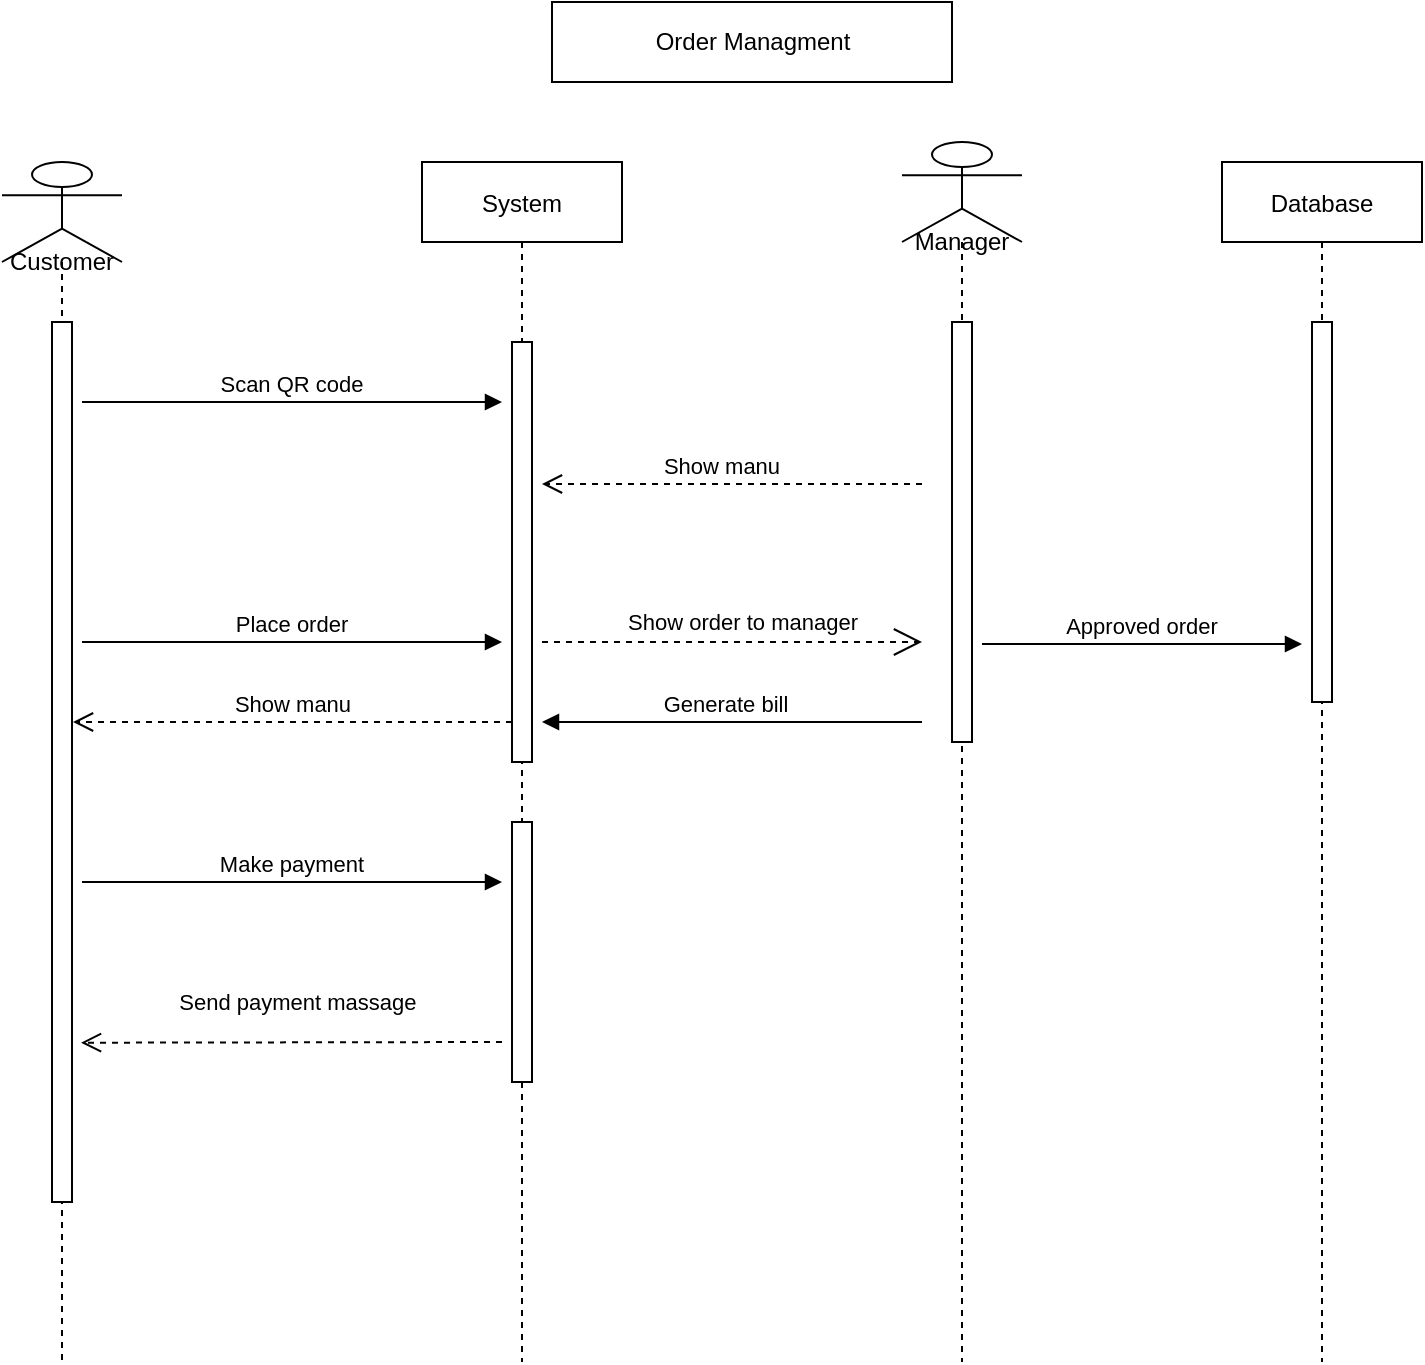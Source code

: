 <mxfile version="20.4.0" type="device"><diagram id="upu2a4TjsZuwJp7l4lF7" name="Page-1"><mxGraphModel dx="1160" dy="734" grid="1" gridSize="10" guides="1" tooltips="1" connect="1" arrows="1" fold="1" page="1" pageScale="1" pageWidth="850" pageHeight="1100" math="0" shadow="0"><root><mxCell id="0"/><mxCell id="1" parent="0"/><mxCell id="sIh8GpZIoJwkbCbhuZcm-1" value="System" style="shape=umlLifeline;perimeter=lifelinePerimeter;container=1;collapsible=0;recursiveResize=0;rounded=0;shadow=0;strokeWidth=1;" vertex="1" parent="1"><mxGeometry x="260" y="80" width="100" height="600" as="geometry"/></mxCell><mxCell id="sIh8GpZIoJwkbCbhuZcm-2" value="" style="points=[];perimeter=orthogonalPerimeter;rounded=0;shadow=0;strokeWidth=1;" vertex="1" parent="sIh8GpZIoJwkbCbhuZcm-1"><mxGeometry x="45" y="90" width="10" height="210" as="geometry"/></mxCell><mxCell id="sIh8GpZIoJwkbCbhuZcm-3" value="" style="points=[];perimeter=orthogonalPerimeter;rounded=0;shadow=0;strokeWidth=1;" vertex="1" parent="sIh8GpZIoJwkbCbhuZcm-1"><mxGeometry x="45" y="330" width="10" height="130" as="geometry"/></mxCell><mxCell id="sIh8GpZIoJwkbCbhuZcm-4" value="Database" style="shape=umlLifeline;perimeter=lifelinePerimeter;container=1;collapsible=0;recursiveResize=0;rounded=0;shadow=0;strokeWidth=1;" vertex="1" parent="1"><mxGeometry x="660" y="80" width="100" height="600" as="geometry"/></mxCell><mxCell id="sIh8GpZIoJwkbCbhuZcm-5" value="" style="points=[];perimeter=orthogonalPerimeter;rounded=0;shadow=0;strokeWidth=1;" vertex="1" parent="sIh8GpZIoJwkbCbhuZcm-4"><mxGeometry x="45" y="80" width="10" height="190" as="geometry"/></mxCell><mxCell id="sIh8GpZIoJwkbCbhuZcm-6" value="Send payment massage" style="verticalAlign=bottom;endArrow=open;dashed=1;endSize=8;shadow=0;strokeWidth=1;entryX=1.45;entryY=0.819;entryDx=0;entryDy=0;entryPerimeter=0;" edge="1" parent="1" target="sIh8GpZIoJwkbCbhuZcm-8"><mxGeometry x="-0.029" y="-11" relative="1" as="geometry"><mxPoint x="80" y="522" as="targetPoint"/><mxPoint x="300" y="520" as="sourcePoint"/><Array as="points"/><mxPoint as="offset"/></mxGeometry></mxCell><mxCell id="sIh8GpZIoJwkbCbhuZcm-7" value="Customer" style="shape=umlLifeline;participant=umlActor;perimeter=lifelinePerimeter;whiteSpace=wrap;html=1;container=1;collapsible=0;recursiveResize=0;verticalAlign=top;spacingTop=36;outlineConnect=0;size=50;" vertex="1" parent="1"><mxGeometry x="50" y="80" width="60" height="600" as="geometry"/></mxCell><mxCell id="sIh8GpZIoJwkbCbhuZcm-8" value="" style="points=[];perimeter=orthogonalPerimeter;rounded=0;shadow=0;strokeWidth=1;" vertex="1" parent="sIh8GpZIoJwkbCbhuZcm-7"><mxGeometry x="25" y="80" width="10" height="440" as="geometry"/></mxCell><mxCell id="sIh8GpZIoJwkbCbhuZcm-9" value="Manager" style="shape=umlLifeline;participant=umlActor;perimeter=lifelinePerimeter;whiteSpace=wrap;html=1;container=0;collapsible=0;recursiveResize=0;verticalAlign=top;spacingTop=36;outlineConnect=0;size=50;" vertex="1" parent="1"><mxGeometry x="500" y="70" width="60" height="610" as="geometry"/></mxCell><mxCell id="sIh8GpZIoJwkbCbhuZcm-11" value="Show manu" style="verticalAlign=bottom;endArrow=open;dashed=1;endSize=8;shadow=0;strokeWidth=1;" edge="1" parent="1"><mxGeometry x="0.053" relative="1" as="geometry"><mxPoint x="320" y="241" as="targetPoint"/><mxPoint x="510" y="241" as="sourcePoint"/><Array as="points"><mxPoint x="400" y="241"/></Array><mxPoint as="offset"/></mxGeometry></mxCell><mxCell id="sIh8GpZIoJwkbCbhuZcm-12" value="Scan QR code" style="verticalAlign=bottom;endArrow=block;shadow=0;strokeWidth=1;" edge="1" parent="1"><mxGeometry relative="1" as="geometry"><mxPoint x="90" y="200" as="sourcePoint"/><mxPoint x="300" y="200" as="targetPoint"/><Array as="points"/><mxPoint as="offset"/></mxGeometry></mxCell><mxCell id="sIh8GpZIoJwkbCbhuZcm-13" value="Place order" style="verticalAlign=bottom;endArrow=block;shadow=0;strokeWidth=1;" edge="1" parent="1"><mxGeometry relative="1" as="geometry"><mxPoint x="90" y="320" as="sourcePoint"/><mxPoint x="300" y="320" as="targetPoint"/><Array as="points"/><mxPoint as="offset"/></mxGeometry></mxCell><mxCell id="sIh8GpZIoJwkbCbhuZcm-14" value="Approved order" style="verticalAlign=bottom;endArrow=block;shadow=0;strokeWidth=1;" edge="1" parent="1"><mxGeometry relative="1" as="geometry"><mxPoint x="540" y="321" as="sourcePoint"/><mxPoint x="700" y="321" as="targetPoint"/><Array as="points"/><mxPoint as="offset"/></mxGeometry></mxCell><mxCell id="sIh8GpZIoJwkbCbhuZcm-15" value="Generate bill" style="verticalAlign=bottom;endArrow=block;shadow=0;strokeWidth=1;" edge="1" parent="1"><mxGeometry x="0.043" relative="1" as="geometry"><mxPoint x="510" y="360" as="sourcePoint"/><mxPoint x="320" y="360" as="targetPoint"/><Array as="points"><mxPoint x="420" y="360"/></Array><mxPoint x="1" as="offset"/></mxGeometry></mxCell><mxCell id="sIh8GpZIoJwkbCbhuZcm-16" value="Show manu" style="verticalAlign=bottom;endArrow=open;dashed=1;endSize=8;shadow=0;strokeWidth=1;" edge="1" parent="1"><mxGeometry x="-0.002" relative="1" as="geometry"><mxPoint x="85.5" y="360" as="targetPoint"/><mxPoint x="305" y="360" as="sourcePoint"/><Array as="points"><mxPoint x="235.5" y="360"/><mxPoint x="205.5" y="360"/><mxPoint x="155.5" y="360"/></Array><mxPoint as="offset"/></mxGeometry></mxCell><mxCell id="sIh8GpZIoJwkbCbhuZcm-17" value="Show order to manager" style="endArrow=open;endSize=12;dashed=1;html=1;" edge="1" parent="1"><mxGeometry x="0.053" y="10" width="160" relative="1" as="geometry"><mxPoint x="320" y="320" as="sourcePoint"/><mxPoint x="510" y="320" as="targetPoint"/><mxPoint as="offset"/></mxGeometry></mxCell><mxCell id="sIh8GpZIoJwkbCbhuZcm-18" value="Make payment" style="verticalAlign=bottom;endArrow=block;shadow=0;strokeWidth=1;" edge="1" parent="1"><mxGeometry relative="1" as="geometry"><mxPoint x="90" y="440" as="sourcePoint"/><mxPoint x="300" y="440" as="targetPoint"/><Array as="points"/><mxPoint as="offset"/></mxGeometry></mxCell><mxCell id="sIh8GpZIoJwkbCbhuZcm-19" value="Order Managment" style="html=1;" vertex="1" parent="1"><mxGeometry x="325" width="200" height="40" as="geometry"/></mxCell><mxCell id="sIh8GpZIoJwkbCbhuZcm-10" value="" style="points=[];perimeter=orthogonalPerimeter;rounded=0;shadow=0;strokeWidth=1;" vertex="1" parent="1"><mxGeometry x="525" y="160" width="10" height="210" as="geometry"/></mxCell></root></mxGraphModel></diagram></mxfile>